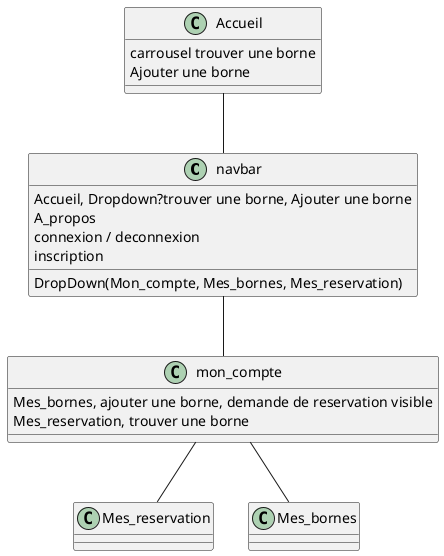 @startuml
top to bottom direction
Class navbar {
    Accueil, Dropdown?trouver une borne, Ajouter une borne
    A_propos
    DropDown(Mon_compte, Mes_bornes, Mes_reservation)
    connexion / deconnexion
    inscription
}

Class Accueil {
    carrousel trouver une borne
    Ajouter une borne
}

Class mon_compte {
    Mes_bornes, ajouter une borne, demande de reservation visible
    Mes_reservation, trouver une borne
}

Class Mes_reservation {

}

Class Mes_bornes {
    
}
Accueil -- navbar
navbar -- mon_compte
mon_compte -- Mes_bornes
mon_compte -- Mes_reservation

@enduml